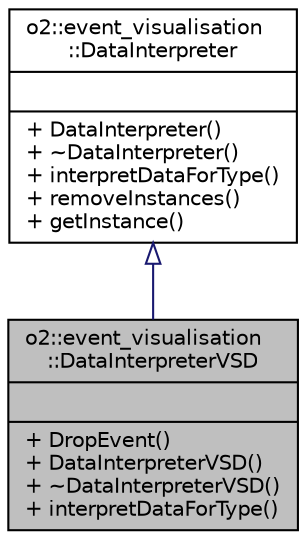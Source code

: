 digraph "o2::event_visualisation::DataInterpreterVSD"
{
 // INTERACTIVE_SVG=YES
  bgcolor="transparent";
  edge [fontname="Helvetica",fontsize="10",labelfontname="Helvetica",labelfontsize="10"];
  node [fontname="Helvetica",fontsize="10",shape=record];
  Node2 [label="{o2::event_visualisation\l::DataInterpreterVSD\n||+ DropEvent()\l+ DataInterpreterVSD()\l+ ~DataInterpreterVSD()\l+ interpretDataForType()\l}",height=0.2,width=0.4,color="black", fillcolor="grey75", style="filled", fontcolor="black"];
  Node3 -> Node2 [dir="back",color="midnightblue",fontsize="10",style="solid",arrowtail="onormal",fontname="Helvetica"];
  Node3 [label="{o2::event_visualisation\l::DataInterpreter\n||+ DataInterpreter()\l+ ~DataInterpreter()\l+ interpretDataForType()\l+ removeInstances()\l+ getInstance()\l}",height=0.2,width=0.4,color="black",URL="$de/d2a/classo2_1_1event__visualisation_1_1DataInterpreter.html"];
}

